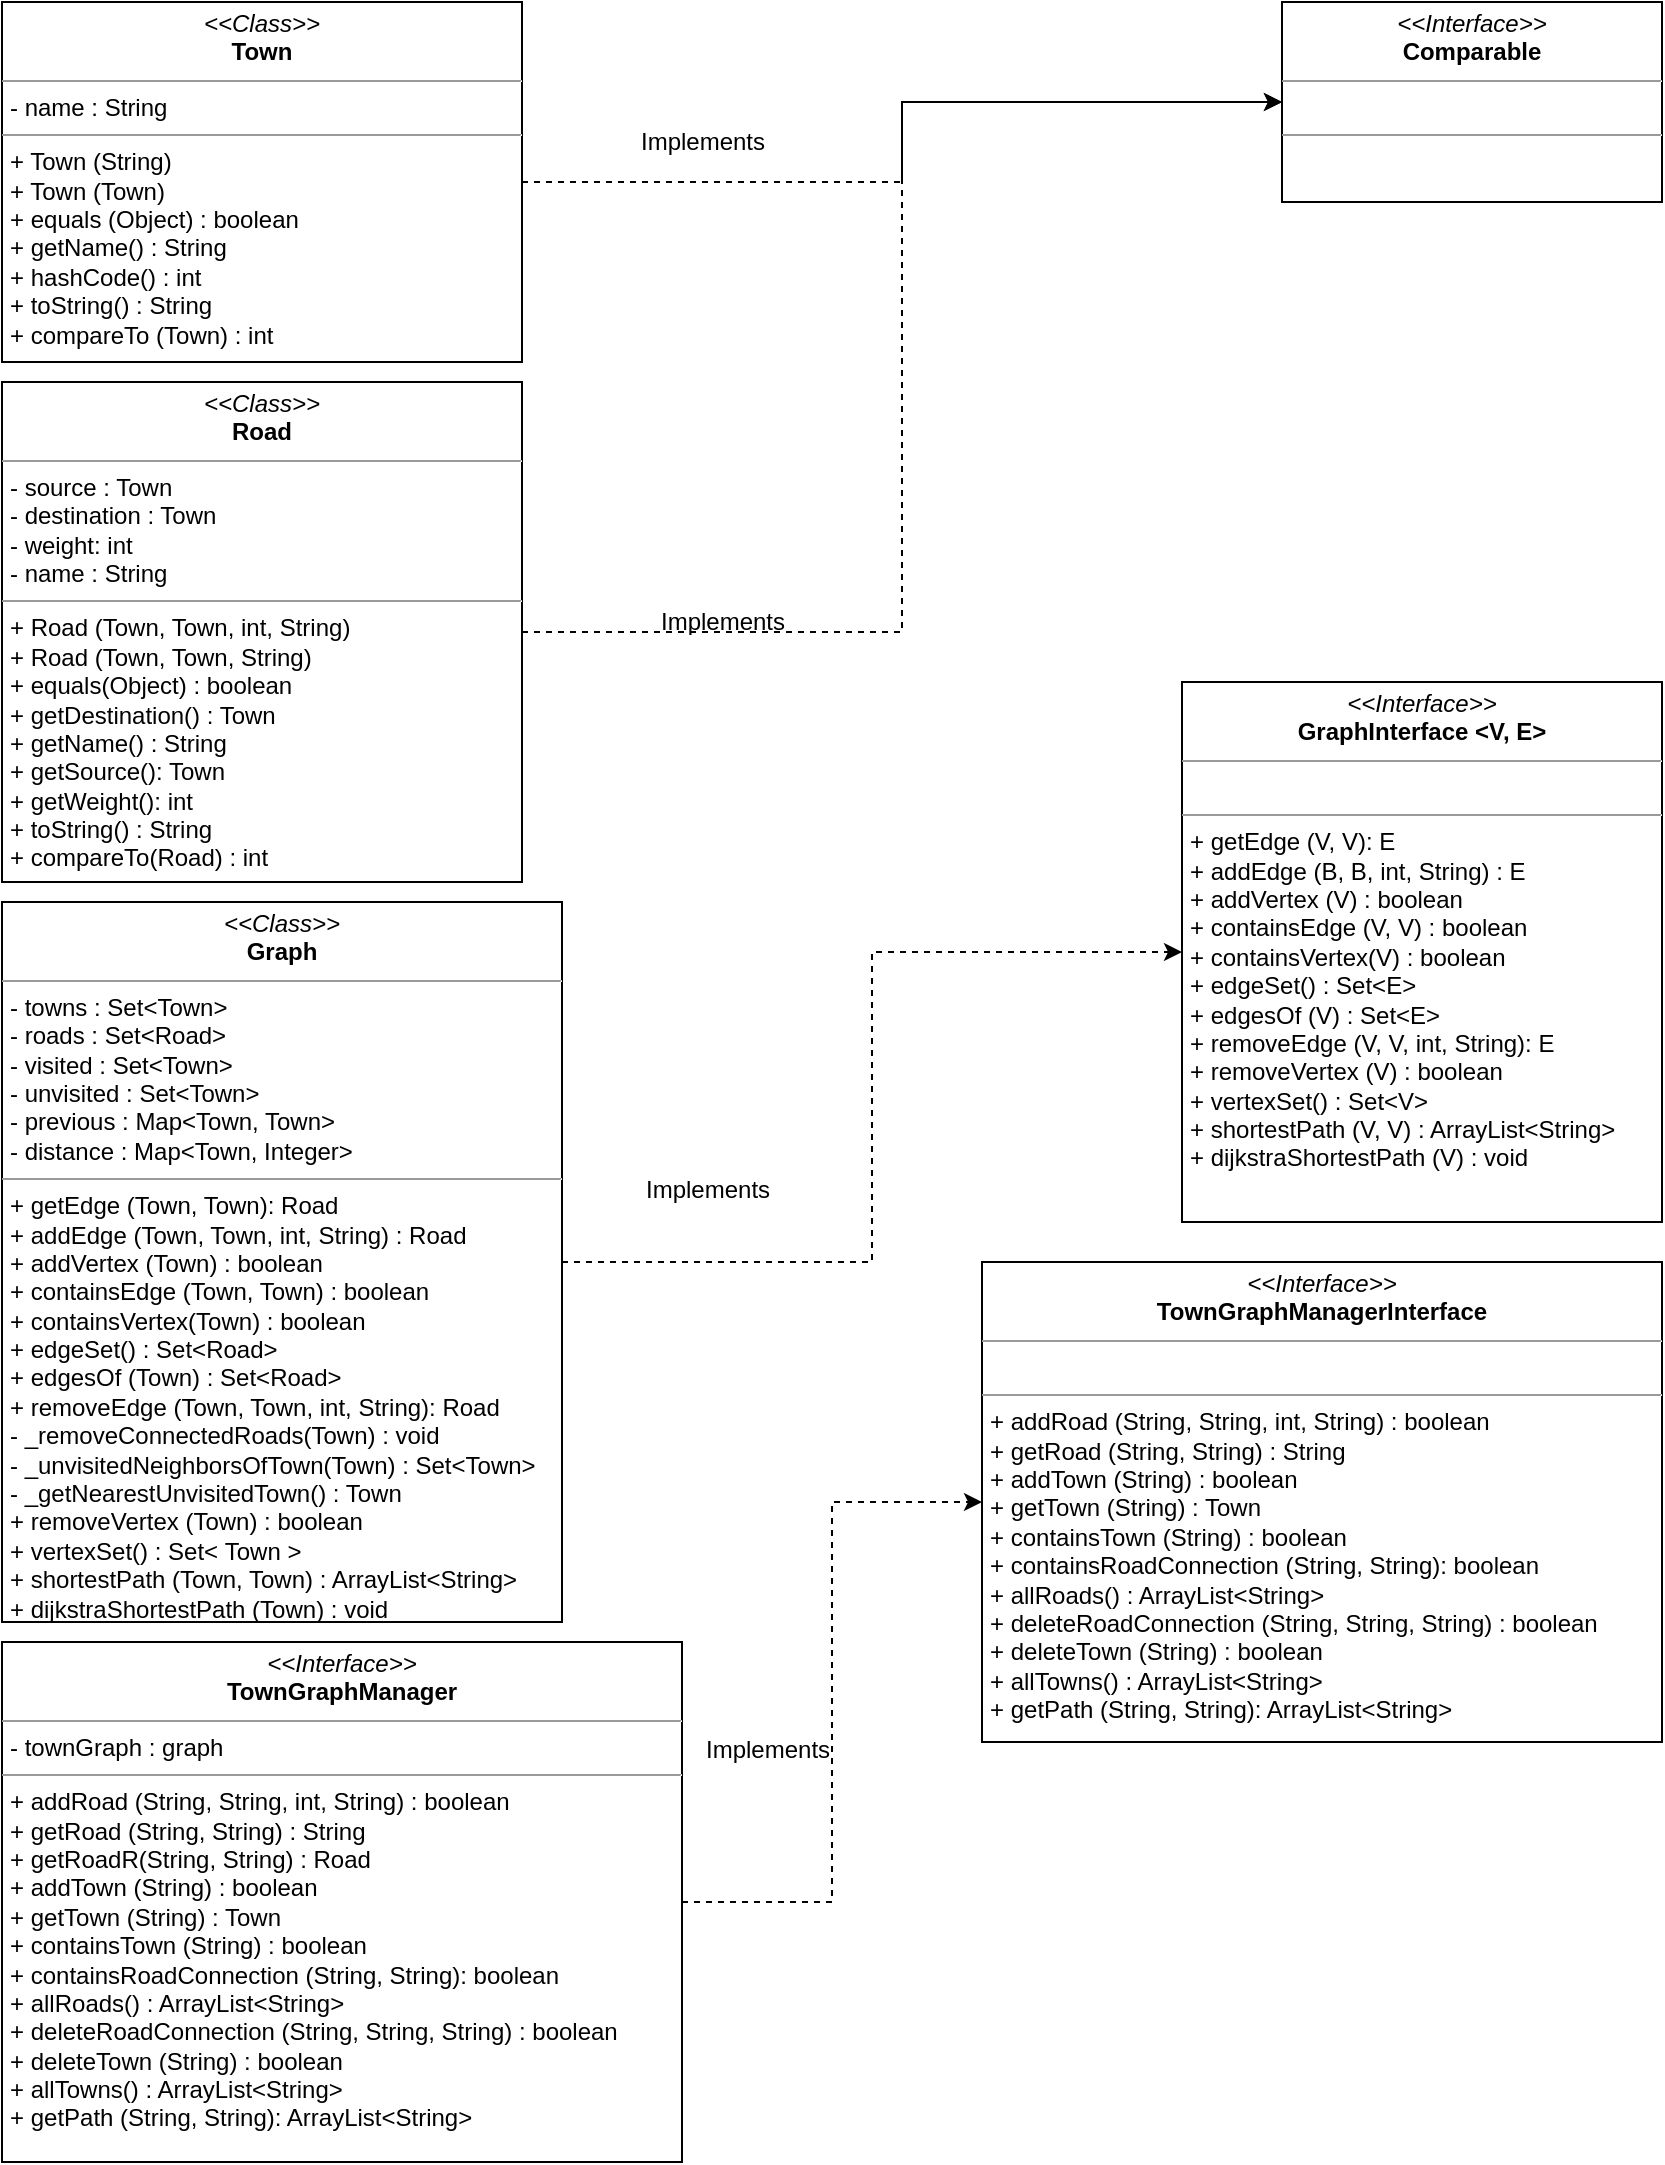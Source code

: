 <mxfile version="13.9.9" type="device"><diagram id="vfJuJFqpVH-cMRzM5Nuw" name="Page-1"><mxGraphModel dx="909" dy="851" grid="1" gridSize="10" guides="1" tooltips="1" connect="1" arrows="1" fold="1" page="1" pageScale="1" pageWidth="850" pageHeight="1100" math="0" shadow="0"><root><mxCell id="0"/><mxCell id="1" parent="0"/><mxCell id="lTd9e44HDvB80L3m9E26-1" value="&lt;p style=&quot;margin: 0px ; margin-top: 4px ; text-align: center&quot;&gt;&lt;i&gt;&amp;lt;&amp;lt;Interface&amp;gt;&amp;gt;&lt;/i&gt;&lt;br&gt;&lt;b&gt;Comparable&lt;/b&gt;&lt;/p&gt;&lt;hr size=&quot;1&quot;&gt;&lt;p style=&quot;margin: 0px ; margin-left: 4px&quot;&gt;&lt;br&gt;&lt;/p&gt;&lt;hr size=&quot;1&quot;&gt;&lt;p style=&quot;margin: 0px ; margin-left: 4px&quot;&gt;&lt;br&gt;&lt;/p&gt;" style="verticalAlign=top;align=left;overflow=fill;fontSize=12;fontFamily=Helvetica;html=1;" parent="1" vertex="1"><mxGeometry x="650" y="10" width="190" height="100" as="geometry"/></mxCell><mxCell id="lTd9e44HDvB80L3m9E26-6" style="edgeStyle=orthogonalEdgeStyle;rounded=0;orthogonalLoop=1;jettySize=auto;html=1;entryX=0;entryY=0.5;entryDx=0;entryDy=0;dashed=1;" parent="1" source="lTd9e44HDvB80L3m9E26-2" target="lTd9e44HDvB80L3m9E26-1" edge="1"><mxGeometry relative="1" as="geometry"/></mxCell><mxCell id="lTd9e44HDvB80L3m9E26-2" value="&lt;p style=&quot;margin: 0px ; margin-top: 4px ; text-align: center&quot;&gt;&lt;i&gt;&amp;lt;&amp;lt;Class&amp;gt;&amp;gt;&lt;/i&gt;&lt;br&gt;&lt;b&gt;Town&lt;/b&gt;&lt;/p&gt;&lt;hr size=&quot;1&quot;&gt;&lt;p style=&quot;margin: 0px ; margin-left: 4px&quot;&gt;- name : String&lt;/p&gt;&lt;hr size=&quot;1&quot;&gt;&lt;p style=&quot;margin: 0px ; margin-left: 4px&quot;&gt;+ Town (String)&lt;/p&gt;&lt;p style=&quot;margin: 0px ; margin-left: 4px&quot;&gt;+ Town (Town)&lt;/p&gt;&lt;p style=&quot;margin: 0px ; margin-left: 4px&quot;&gt;+ equals (Object) : boolean&lt;/p&gt;&lt;p style=&quot;margin: 0px ; margin-left: 4px&quot;&gt;+ getName() : String&lt;/p&gt;&lt;p style=&quot;margin: 0px ; margin-left: 4px&quot;&gt;+ hashCode() : int&lt;/p&gt;&lt;p style=&quot;margin: 0px ; margin-left: 4px&quot;&gt;+ toString() : String&lt;/p&gt;&lt;p style=&quot;margin: 0px ; margin-left: 4px&quot;&gt;+ compareTo (Town) : int&lt;/p&gt;&lt;p style=&quot;margin: 0px ; margin-left: 4px&quot;&gt;&lt;br&gt;&lt;/p&gt;" style="verticalAlign=top;align=left;overflow=fill;fontSize=12;fontFamily=Helvetica;html=1;" parent="1" vertex="1"><mxGeometry x="10" y="10" width="260" height="180" as="geometry"/></mxCell><mxCell id="lTd9e44HDvB80L3m9E26-7" style="edgeStyle=orthogonalEdgeStyle;rounded=0;orthogonalLoop=1;jettySize=auto;html=1;entryX=0;entryY=0.5;entryDx=0;entryDy=0;dashed=1;" parent="1" source="lTd9e44HDvB80L3m9E26-3" target="lTd9e44HDvB80L3m9E26-1" edge="1"><mxGeometry relative="1" as="geometry"/></mxCell><mxCell id="lTd9e44HDvB80L3m9E26-3" value="&lt;p style=&quot;margin: 0px ; margin-top: 4px ; text-align: center&quot;&gt;&lt;i&gt;&amp;lt;&amp;lt;Class&amp;gt;&amp;gt;&lt;/i&gt;&lt;br&gt;&lt;b&gt;Road&lt;/b&gt;&lt;/p&gt;&lt;hr size=&quot;1&quot;&gt;&lt;p style=&quot;margin: 0px ; margin-left: 4px&quot;&gt;- source : Town&lt;/p&gt;&lt;p style=&quot;margin: 0px ; margin-left: 4px&quot;&gt;- destination : Town&lt;/p&gt;&lt;p style=&quot;margin: 0px ; margin-left: 4px&quot;&gt;- weight: int&lt;/p&gt;&lt;p style=&quot;margin: 0px ; margin-left: 4px&quot;&gt;- name : String&lt;/p&gt;&lt;hr size=&quot;1&quot;&gt;&lt;p style=&quot;margin: 0px ; margin-left: 4px&quot;&gt;+ Road (Town, Town, int, String)&lt;/p&gt;&lt;p style=&quot;margin: 0px ; margin-left: 4px&quot;&gt;+ Road (Town, Town, String)&lt;/p&gt;&lt;p style=&quot;margin: 0px ; margin-left: 4px&quot;&gt;+ equals(Object) : boolean&lt;/p&gt;&lt;p style=&quot;margin: 0px ; margin-left: 4px&quot;&gt;+ getDestination() : Town&lt;/p&gt;&lt;p style=&quot;margin: 0px ; margin-left: 4px&quot;&gt;+ getName() : String&lt;/p&gt;&lt;p style=&quot;margin: 0px ; margin-left: 4px&quot;&gt;+ getSource(): Town&lt;/p&gt;&lt;p style=&quot;margin: 0px ; margin-left: 4px&quot;&gt;+ getWeight(): int&lt;/p&gt;&lt;p style=&quot;margin: 0px ; margin-left: 4px&quot;&gt;+ toString() : String&lt;/p&gt;&lt;p style=&quot;margin: 0px ; margin-left: 4px&quot;&gt;+ compareTo(Road) : int&lt;/p&gt;" style="verticalAlign=top;align=left;overflow=fill;fontSize=12;fontFamily=Helvetica;html=1;" parent="1" vertex="1"><mxGeometry x="10" y="200" width="260" height="250" as="geometry"/></mxCell><mxCell id="lTd9e44HDvB80L3m9E26-4" value="&lt;p style=&quot;margin: 0px ; margin-top: 4px ; text-align: center&quot;&gt;&lt;i&gt;&amp;lt;&amp;lt;Interface&amp;gt;&amp;gt;&lt;/i&gt;&lt;br&gt;&lt;b&gt;GraphInterface &amp;lt;V, E&amp;gt;&lt;/b&gt;&lt;/p&gt;&lt;hr size=&quot;1&quot;&gt;&lt;p style=&quot;margin: 0px ; margin-left: 4px&quot;&gt;&lt;br&gt;&lt;/p&gt;&lt;hr size=&quot;1&quot;&gt;&lt;p style=&quot;margin: 0px ; margin-left: 4px&quot;&gt;+ getEdge (V, V): E&lt;/p&gt;&lt;p style=&quot;margin: 0px ; margin-left: 4px&quot;&gt;+ addEdge (B, B, int, String) : E&lt;/p&gt;&lt;p style=&quot;margin: 0px ; margin-left: 4px&quot;&gt;+ addVertex (V) : boolean&lt;/p&gt;&lt;p style=&quot;margin: 0px ; margin-left: 4px&quot;&gt;+ containsEdge (V, V) : boolean&lt;/p&gt;&lt;p style=&quot;margin: 0px ; margin-left: 4px&quot;&gt;+ containsVertex(V) : boolean&lt;/p&gt;&lt;p style=&quot;margin: 0px ; margin-left: 4px&quot;&gt;+ edgeSet() : Set&amp;lt;E&amp;gt;&lt;/p&gt;&lt;p style=&quot;margin: 0px ; margin-left: 4px&quot;&gt;+ edgesOf (V) : Set&amp;lt;E&amp;gt;&lt;/p&gt;&lt;p style=&quot;margin: 0px ; margin-left: 4px&quot;&gt;+ removeEdge (V, V, int, String): E&lt;/p&gt;&lt;p style=&quot;margin: 0px ; margin-left: 4px&quot;&gt;+ removeVertex (V) : boolean&lt;/p&gt;&lt;p style=&quot;margin: 0px ; margin-left: 4px&quot;&gt;+ vertexSet() : Set&amp;lt;V&amp;gt;&lt;/p&gt;&lt;p style=&quot;margin: 0px ; margin-left: 4px&quot;&gt;+ shortestPath (V, V) : ArrayList&amp;lt;String&amp;gt;&lt;/p&gt;&lt;p style=&quot;margin: 0px ; margin-left: 4px&quot;&gt;+ dijkstraShortestPath (V) : void&lt;/p&gt;" style="verticalAlign=top;align=left;overflow=fill;fontSize=12;fontFamily=Helvetica;html=1;" parent="1" vertex="1"><mxGeometry x="600" y="350" width="240" height="270" as="geometry"/></mxCell><mxCell id="lTd9e44HDvB80L3m9E26-5" value="&lt;p style=&quot;margin: 0px ; margin-top: 4px ; text-align: center&quot;&gt;&lt;i&gt;&amp;lt;&amp;lt;Interface&amp;gt;&amp;gt;&lt;/i&gt;&lt;br&gt;&lt;b&gt;TownGraphManagerInterface&lt;/b&gt;&lt;/p&gt;&lt;hr size=&quot;1&quot;&gt;&lt;p style=&quot;margin: 0px ; margin-left: 4px&quot;&gt;&lt;br&gt;&lt;/p&gt;&lt;hr size=&quot;1&quot;&gt;&lt;p style=&quot;margin: 0px ; margin-left: 4px&quot;&gt;+ addRoad (String, String, int, String) : boolean&lt;/p&gt;&lt;p style=&quot;margin: 0px ; margin-left: 4px&quot;&gt;+ getRoad (String, String) : String&lt;/p&gt;&lt;p style=&quot;margin: 0px ; margin-left: 4px&quot;&gt;+ addTown (String) : boolean&lt;/p&gt;&lt;p style=&quot;margin: 0px ; margin-left: 4px&quot;&gt;+ getTown (String) : Town&lt;/p&gt;&lt;p style=&quot;margin: 0px ; margin-left: 4px&quot;&gt;+ containsTown (String) : boolean&lt;/p&gt;&lt;p style=&quot;margin: 0px ; margin-left: 4px&quot;&gt;+ containsRoadConnection (String, String): boolean&lt;/p&gt;&lt;p style=&quot;margin: 0px ; margin-left: 4px&quot;&gt;+ allRoads() : ArrayList&amp;lt;String&amp;gt;&lt;/p&gt;&lt;p style=&quot;margin: 0px ; margin-left: 4px&quot;&gt;+ deleteRoadConnection (String, String, String) : boolean&lt;/p&gt;&lt;p style=&quot;margin: 0px ; margin-left: 4px&quot;&gt;+ deleteTown (String) : boolean&lt;/p&gt;&lt;p style=&quot;margin: 0px ; margin-left: 4px&quot;&gt;+ allTowns() : ArrayList&amp;lt;String&amp;gt;&lt;/p&gt;&lt;p style=&quot;margin: 0px ; margin-left: 4px&quot;&gt;+ getPath (String, String): ArrayList&amp;lt;String&amp;gt;&lt;/p&gt;" style="verticalAlign=top;align=left;overflow=fill;fontSize=12;fontFamily=Helvetica;html=1;" parent="1" vertex="1"><mxGeometry x="500" y="640" width="340" height="240" as="geometry"/></mxCell><mxCell id="lTd9e44HDvB80L3m9E26-8" value="Implements" style="text;html=1;align=center;verticalAlign=middle;resizable=0;points=[];autosize=1;" parent="1" vertex="1"><mxGeometry x="320" y="70" width="80" height="20" as="geometry"/></mxCell><mxCell id="lTd9e44HDvB80L3m9E26-9" value="Implements" style="text;html=1;align=center;verticalAlign=middle;resizable=0;points=[];autosize=1;" parent="1" vertex="1"><mxGeometry x="330" y="310" width="80" height="20" as="geometry"/></mxCell><mxCell id="lTd9e44HDvB80L3m9E26-11" style="edgeStyle=orthogonalEdgeStyle;rounded=0;orthogonalLoop=1;jettySize=auto;html=1;entryX=0;entryY=0.5;entryDx=0;entryDy=0;dashed=1;" parent="1" source="lTd9e44HDvB80L3m9E26-10" target="lTd9e44HDvB80L3m9E26-4" edge="1"><mxGeometry relative="1" as="geometry"/></mxCell><mxCell id="lTd9e44HDvB80L3m9E26-10" value="&lt;p style=&quot;margin: 0px ; margin-top: 4px ; text-align: center&quot;&gt;&lt;i&gt;&amp;lt;&amp;lt;Class&amp;gt;&amp;gt;&lt;/i&gt;&lt;br&gt;&lt;b&gt;Graph&lt;/b&gt;&lt;/p&gt;&lt;hr size=&quot;1&quot;&gt;&lt;p style=&quot;margin: 0px ; margin-left: 4px&quot;&gt;- towns : Set&amp;lt;Town&amp;gt;&lt;/p&gt;&lt;p style=&quot;margin: 0px ; margin-left: 4px&quot;&gt;- roads : Set&amp;lt;Road&amp;gt;&lt;/p&gt;&lt;p style=&quot;margin: 0px ; margin-left: 4px&quot;&gt;- visited : Set&amp;lt;Town&amp;gt;&lt;/p&gt;&lt;p style=&quot;margin: 0px ; margin-left: 4px&quot;&gt;- unvisited : Set&amp;lt;Town&amp;gt;&lt;/p&gt;&lt;p style=&quot;margin: 0px ; margin-left: 4px&quot;&gt;- previous : Map&amp;lt;Town, Town&amp;gt;&lt;/p&gt;&lt;p style=&quot;margin: 0px ; margin-left: 4px&quot;&gt;- distance : Map&amp;lt;Town, Integer&amp;gt;&lt;/p&gt;&lt;hr size=&quot;1&quot;&gt;&lt;p style=&quot;margin: 0px ; margin-left: 4px&quot;&gt;+ getEdge (Town, Town): Road&lt;/p&gt;&lt;p style=&quot;margin: 0px ; margin-left: 4px&quot;&gt;+ addEdge (Town, Town, int, String) : Road&lt;/p&gt;&lt;p style=&quot;margin: 0px ; margin-left: 4px&quot;&gt;&lt;span&gt;+ addVertex (Town) : boolean&lt;/span&gt;&lt;/p&gt;&lt;p style=&quot;margin: 0px ; margin-left: 4px&quot;&gt;+ containsEdge (Town, Town) : boolean&lt;/p&gt;&lt;p style=&quot;margin: 0px ; margin-left: 4px&quot;&gt;+ containsVertex(Town) : boolean&lt;/p&gt;&lt;p style=&quot;margin: 0px ; margin-left: 4px&quot;&gt;+ edgeSet() : Set&amp;lt;Road&amp;gt;&lt;/p&gt;&lt;p style=&quot;margin: 0px ; margin-left: 4px&quot;&gt;+ edgesOf (Town) : Set&amp;lt;Road&amp;gt;&lt;/p&gt;&lt;p style=&quot;margin: 0px ; margin-left: 4px&quot;&gt;+ removeEdge (Town, Town, int, String): Road&lt;/p&gt;&lt;p style=&quot;margin: 0px ; margin-left: 4px&quot;&gt;- _removeConnectedRoads(Town) : void&lt;/p&gt;&lt;p style=&quot;margin: 0px ; margin-left: 4px&quot;&gt;- _unvisitedNeighborsOfTown(Town) : Set&amp;lt;Town&amp;gt;&lt;/p&gt;&lt;p style=&quot;margin: 0px ; margin-left: 4px&quot;&gt;- _getNearestUnvisitedTown() : Town&lt;/p&gt;&lt;p style=&quot;margin: 0px ; margin-left: 4px&quot;&gt;+ removeVertex (Town) : boolean&lt;/p&gt;&lt;p style=&quot;margin: 0px ; margin-left: 4px&quot;&gt;+ vertexSet() : Set&amp;lt;&amp;nbsp;Town &amp;gt;&lt;/p&gt;&lt;p style=&quot;margin: 0px ; margin-left: 4px&quot;&gt;+ shortestPath (Town, Town) : ArrayList&amp;lt;String&amp;gt;&lt;/p&gt;&lt;p style=&quot;margin: 0px ; margin-left: 4px&quot;&gt;+ dijkstraShortestPath (Town) : void&lt;/p&gt;" style="verticalAlign=top;align=left;overflow=fill;fontSize=12;fontFamily=Helvetica;html=1;" parent="1" vertex="1"><mxGeometry x="10" y="460" width="280" height="360" as="geometry"/></mxCell><mxCell id="lTd9e44HDvB80L3m9E26-12" value="&lt;font face=&quot;helvetica&quot;&gt;Implements&lt;/font&gt;" style="text;whiteSpace=wrap;html=1;" parent="1" vertex="1"><mxGeometry x="330" y="590" width="50" height="30" as="geometry"/></mxCell><mxCell id="lTd9e44HDvB80L3m9E26-14" style="edgeStyle=orthogonalEdgeStyle;rounded=0;orthogonalLoop=1;jettySize=auto;html=1;entryX=0;entryY=0.5;entryDx=0;entryDy=0;dashed=1;" parent="1" source="lTd9e44HDvB80L3m9E26-13" target="lTd9e44HDvB80L3m9E26-5" edge="1"><mxGeometry relative="1" as="geometry"/></mxCell><mxCell id="lTd9e44HDvB80L3m9E26-13" value="&lt;p style=&quot;margin: 0px ; margin-top: 4px ; text-align: center&quot;&gt;&lt;i&gt;&amp;lt;&amp;lt;Interface&amp;gt;&amp;gt;&lt;/i&gt;&lt;br&gt;&lt;b&gt;TownGraphManager&lt;/b&gt;&lt;/p&gt;&lt;hr size=&quot;1&quot;&gt;&lt;p style=&quot;margin: 0px ; margin-left: 4px&quot;&gt;- townGraph : graph&lt;/p&gt;&lt;hr size=&quot;1&quot;&gt;&lt;p style=&quot;margin: 0px ; margin-left: 4px&quot;&gt;+ addRoad (String, String, int, String) : boolean&lt;/p&gt;&lt;p style=&quot;margin: 0px ; margin-left: 4px&quot;&gt;+ getRoad (String, String) : String&lt;/p&gt;&lt;p style=&quot;margin: 0px ; margin-left: 4px&quot;&gt;+ getRoadR(String, String) : Road&lt;/p&gt;&lt;p style=&quot;margin: 0px ; margin-left: 4px&quot;&gt;+ addTown (String) : boolean&lt;/p&gt;&lt;p style=&quot;margin: 0px ; margin-left: 4px&quot;&gt;+ getTown (String) : Town&lt;/p&gt;&lt;p style=&quot;margin: 0px ; margin-left: 4px&quot;&gt;+ containsTown (String) : boolean&lt;/p&gt;&lt;p style=&quot;margin: 0px ; margin-left: 4px&quot;&gt;+ containsRoadConnection (String, String): boolean&lt;/p&gt;&lt;p style=&quot;margin: 0px ; margin-left: 4px&quot;&gt;+ allRoads() : ArrayList&amp;lt;String&amp;gt;&lt;/p&gt;&lt;p style=&quot;margin: 0px ; margin-left: 4px&quot;&gt;+ deleteRoadConnection (String, String, String) : boolean&lt;/p&gt;&lt;p style=&quot;margin: 0px ; margin-left: 4px&quot;&gt;+ deleteTown (String) : boolean&lt;/p&gt;&lt;p style=&quot;margin: 0px ; margin-left: 4px&quot;&gt;+ allTowns() : ArrayList&amp;lt;String&amp;gt;&lt;/p&gt;&lt;p style=&quot;margin: 0px ; margin-left: 4px&quot;&gt;+ getPath (String, String): ArrayList&amp;lt;String&amp;gt;&lt;/p&gt;" style="verticalAlign=top;align=left;overflow=fill;fontSize=12;fontFamily=Helvetica;html=1;" parent="1" vertex="1"><mxGeometry x="10" y="830" width="340" height="260" as="geometry"/></mxCell><mxCell id="lTd9e44HDvB80L3m9E26-15" value="&lt;font face=&quot;helvetica&quot;&gt;Implements&lt;/font&gt;" style="text;whiteSpace=wrap;html=1;" parent="1" vertex="1"><mxGeometry x="360" y="870" width="50" height="30" as="geometry"/></mxCell></root></mxGraphModel></diagram></mxfile>